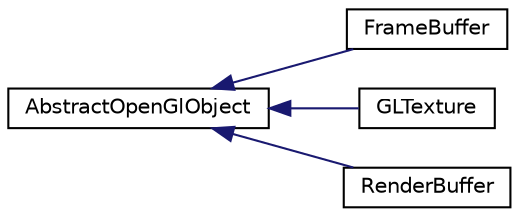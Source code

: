 digraph "Graphical Class Hierarchy"
{
  edge [fontname="Helvetica",fontsize="10",labelfontname="Helvetica",labelfontsize="10"];
  node [fontname="Helvetica",fontsize="10",shape=record];
  rankdir="LR";
  Node1 [label="AbstractOpenGlObject",height=0.2,width=0.4,color="black", fillcolor="white", style="filled",URL="$class_abstract_open_gl_object.html"];
  Node1 -> Node2 [dir="back",color="midnightblue",fontsize="10",style="solid",fontname="Helvetica"];
  Node2 [label="FrameBuffer",height=0.2,width=0.4,color="black", fillcolor="white", style="filled",URL="$class_frame_buffer.html",tooltip="Class for creating frame buffers. "];
  Node1 -> Node3 [dir="back",color="midnightblue",fontsize="10",style="solid",fontname="Helvetica"];
  Node3 [label="GLTexture",height=0.2,width=0.4,color="black", fillcolor="white", style="filled",URL="$class_g_l_texture.html"];
  Node1 -> Node4 [dir="back",color="midnightblue",fontsize="10",style="solid",fontname="Helvetica"];
  Node4 [label="RenderBuffer",height=0.2,width=0.4,color="black", fillcolor="white", style="filled",URL="$class_render_buffer.html",tooltip="Class for creating render buffers. "];
}
